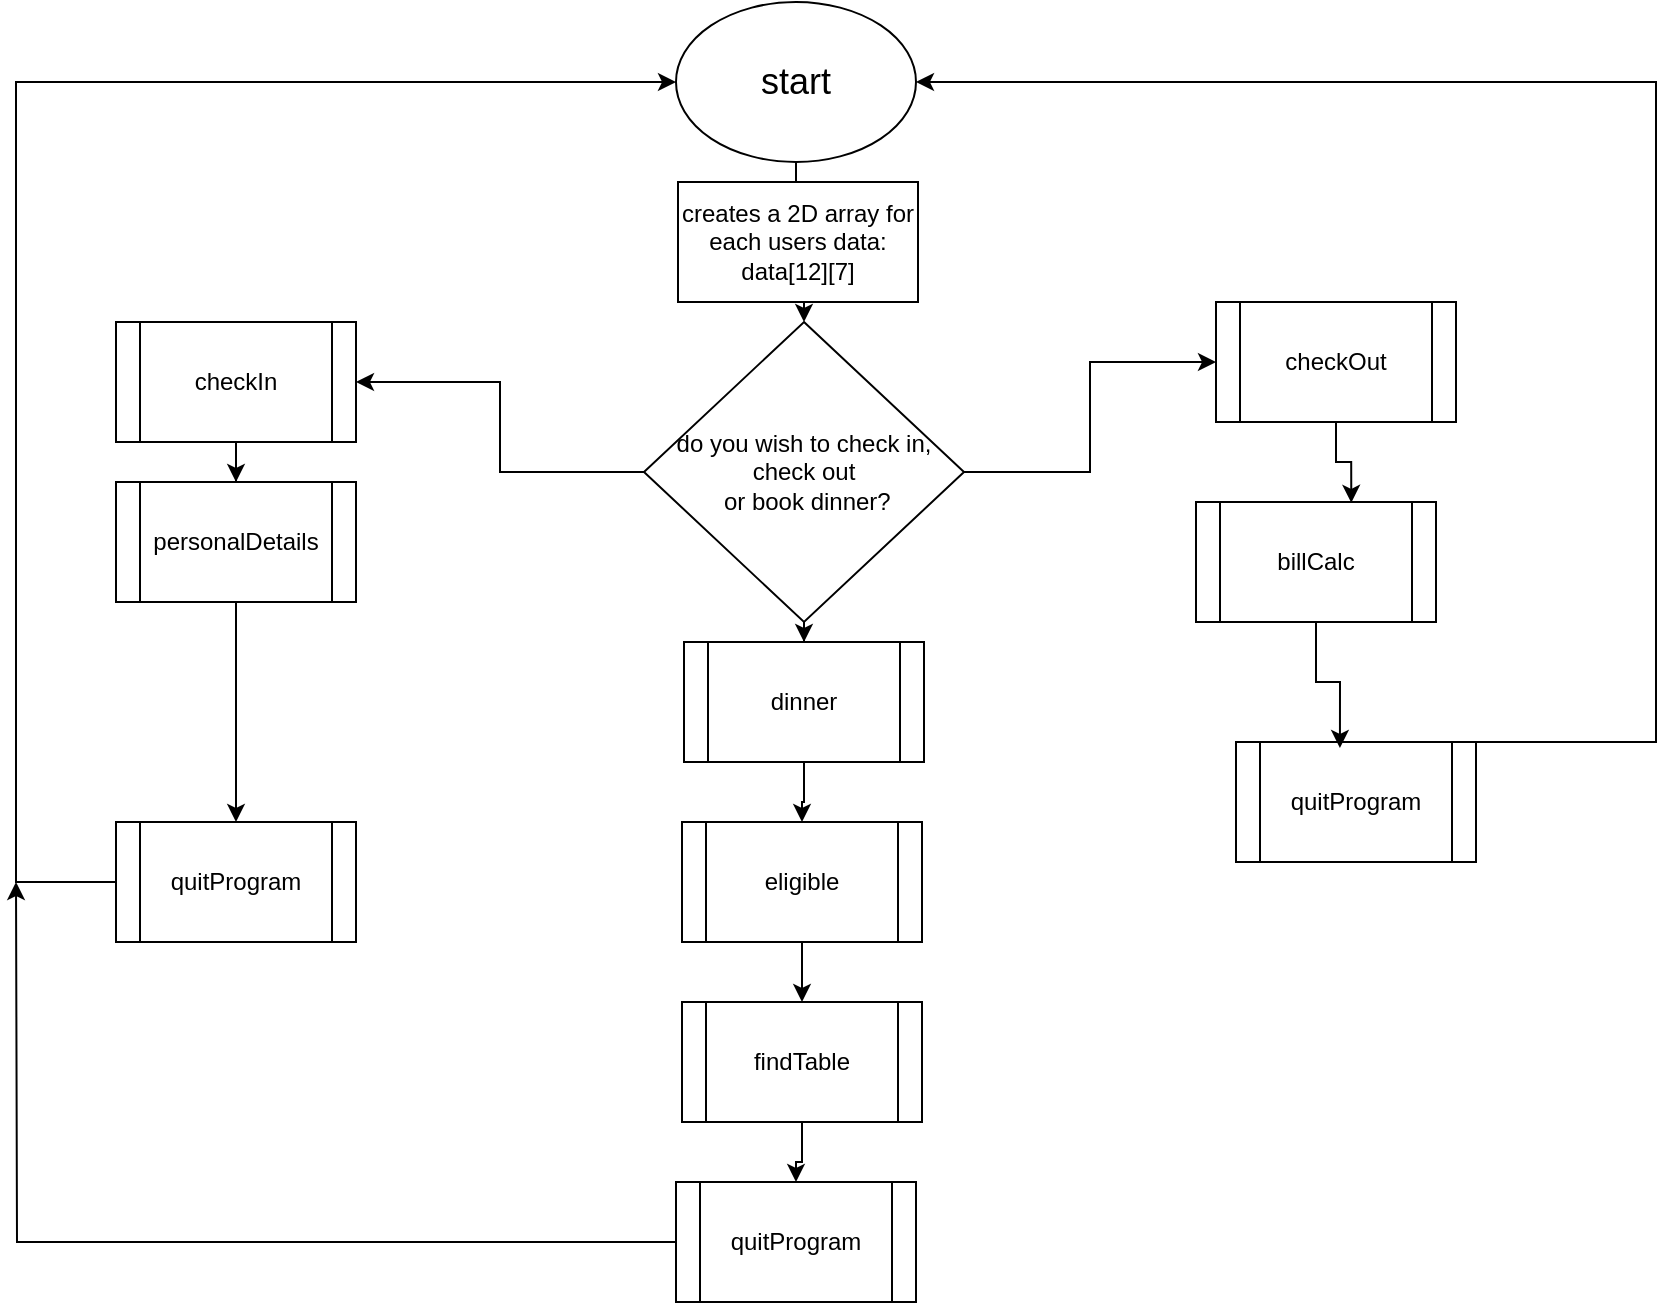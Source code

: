 <mxfile version="24.8.4">
  <diagram name="Page-1" id="GKIm5zr4rOBTvI0o6N9u">
    <mxGraphModel dx="1050" dy="522" grid="1" gridSize="10" guides="1" tooltips="1" connect="1" arrows="1" fold="1" page="1" pageScale="1" pageWidth="827" pageHeight="1169" math="0" shadow="0">
      <root>
        <mxCell id="0" />
        <mxCell id="1" parent="0" />
        <mxCell id="iYpi32ViGrSebuN5KeIt-3" value="" style="edgeStyle=orthogonalEdgeStyle;rounded=0;orthogonalLoop=1;jettySize=auto;html=1;" parent="1" source="iYpi32ViGrSebuN5KeIt-1" target="iYpi32ViGrSebuN5KeIt-2" edge="1">
          <mxGeometry relative="1" as="geometry" />
        </mxCell>
        <mxCell id="iYpi32ViGrSebuN5KeIt-1" value="&lt;font style=&quot;font-size: 18px;&quot;&gt;start&lt;/font&gt;" style="ellipse;whiteSpace=wrap;html=1;" parent="1" vertex="1">
          <mxGeometry x="350" y="20" width="120" height="80" as="geometry" />
        </mxCell>
        <mxCell id="iYpi32ViGrSebuN5KeIt-7" style="edgeStyle=orthogonalEdgeStyle;rounded=0;orthogonalLoop=1;jettySize=auto;html=1;entryX=1;entryY=0.5;entryDx=0;entryDy=0;" parent="1" source="iYpi32ViGrSebuN5KeIt-2" target="iYpi32ViGrSebuN5KeIt-4" edge="1">
          <mxGeometry relative="1" as="geometry">
            <mxPoint x="220" y="200" as="targetPoint" />
          </mxGeometry>
        </mxCell>
        <mxCell id="iYpi32ViGrSebuN5KeIt-8" value="" style="edgeStyle=orthogonalEdgeStyle;rounded=0;orthogonalLoop=1;jettySize=auto;html=1;" parent="1" source="iYpi32ViGrSebuN5KeIt-2" target="iYpi32ViGrSebuN5KeIt-5" edge="1">
          <mxGeometry relative="1" as="geometry" />
        </mxCell>
        <mxCell id="iYpi32ViGrSebuN5KeIt-9" style="edgeStyle=orthogonalEdgeStyle;rounded=0;orthogonalLoop=1;jettySize=auto;html=1;entryX=0;entryY=0.5;entryDx=0;entryDy=0;" parent="1" source="iYpi32ViGrSebuN5KeIt-2" target="iYpi32ViGrSebuN5KeIt-6" edge="1">
          <mxGeometry relative="1" as="geometry" />
        </mxCell>
        <mxCell id="iYpi32ViGrSebuN5KeIt-2" value="do you wish to check in,&lt;div&gt;check out&lt;/div&gt;&lt;div&gt;&amp;nbsp;or book dinner?&lt;/div&gt;" style="rhombus;whiteSpace=wrap;html=1;align=center;" parent="1" vertex="1">
          <mxGeometry x="334" y="180" width="160" height="150" as="geometry" />
        </mxCell>
        <mxCell id="iYpi32ViGrSebuN5KeIt-11" value="" style="edgeStyle=orthogonalEdgeStyle;rounded=0;orthogonalLoop=1;jettySize=auto;html=1;" parent="1" source="iYpi32ViGrSebuN5KeIt-4" target="iYpi32ViGrSebuN5KeIt-10" edge="1">
          <mxGeometry relative="1" as="geometry" />
        </mxCell>
        <mxCell id="iYpi32ViGrSebuN5KeIt-4" value="checkIn" style="shape=process;whiteSpace=wrap;html=1;backgroundOutline=1;" parent="1" vertex="1">
          <mxGeometry x="70" y="180" width="120" height="60" as="geometry" />
        </mxCell>
        <mxCell id="iYpi32ViGrSebuN5KeIt-19" value="" style="edgeStyle=orthogonalEdgeStyle;rounded=0;orthogonalLoop=1;jettySize=auto;html=1;" parent="1" source="iYpi32ViGrSebuN5KeIt-5" target="iYpi32ViGrSebuN5KeIt-18" edge="1">
          <mxGeometry relative="1" as="geometry" />
        </mxCell>
        <mxCell id="iYpi32ViGrSebuN5KeIt-5" value="dinner" style="shape=process;whiteSpace=wrap;html=1;backgroundOutline=1;" parent="1" vertex="1">
          <mxGeometry x="354" y="340" width="120" height="60" as="geometry" />
        </mxCell>
        <mxCell id="iYpi32ViGrSebuN5KeIt-6" value="checkOut" style="shape=process;whiteSpace=wrap;html=1;backgroundOutline=1;" parent="1" vertex="1">
          <mxGeometry x="620" y="170" width="120" height="60" as="geometry" />
        </mxCell>
        <mxCell id="heKLa-xPnCjZXeWw5VQV-2" style="edgeStyle=orthogonalEdgeStyle;rounded=0;orthogonalLoop=1;jettySize=auto;html=1;" edge="1" parent="1" source="iYpi32ViGrSebuN5KeIt-10" target="iYpi32ViGrSebuN5KeIt-16">
          <mxGeometry relative="1" as="geometry" />
        </mxCell>
        <mxCell id="iYpi32ViGrSebuN5KeIt-10" value="personalDetails" style="shape=process;whiteSpace=wrap;html=1;backgroundOutline=1;" parent="1" vertex="1">
          <mxGeometry x="70" y="260" width="120" height="60" as="geometry" />
        </mxCell>
        <mxCell id="iYpi32ViGrSebuN5KeIt-22" style="edgeStyle=orthogonalEdgeStyle;rounded=0;orthogonalLoop=1;jettySize=auto;html=1;entryX=0;entryY=0.5;entryDx=0;entryDy=0;" parent="1" source="iYpi32ViGrSebuN5KeIt-16" target="iYpi32ViGrSebuN5KeIt-1" edge="1">
          <mxGeometry relative="1" as="geometry">
            <Array as="points">
              <mxPoint x="20" y="460" />
              <mxPoint x="20" y="60" />
            </Array>
          </mxGeometry>
        </mxCell>
        <mxCell id="iYpi32ViGrSebuN5KeIt-16" value="quitProgram" style="shape=process;whiteSpace=wrap;html=1;backgroundOutline=1;" parent="1" vertex="1">
          <mxGeometry x="70" y="430" width="120" height="60" as="geometry" />
        </mxCell>
        <mxCell id="iYpi32ViGrSebuN5KeIt-21" value="" style="edgeStyle=orthogonalEdgeStyle;rounded=0;orthogonalLoop=1;jettySize=auto;html=1;" parent="1" source="iYpi32ViGrSebuN5KeIt-18" target="iYpi32ViGrSebuN5KeIt-20" edge="1">
          <mxGeometry relative="1" as="geometry" />
        </mxCell>
        <mxCell id="iYpi32ViGrSebuN5KeIt-18" value="eligible" style="shape=process;whiteSpace=wrap;html=1;backgroundOutline=1;" parent="1" vertex="1">
          <mxGeometry x="353" y="430" width="120" height="60" as="geometry" />
        </mxCell>
        <mxCell id="iYpi32ViGrSebuN5KeIt-25" value="" style="edgeStyle=orthogonalEdgeStyle;rounded=0;orthogonalLoop=1;jettySize=auto;html=1;" parent="1" source="iYpi32ViGrSebuN5KeIt-20" target="iYpi32ViGrSebuN5KeIt-23" edge="1">
          <mxGeometry relative="1" as="geometry" />
        </mxCell>
        <mxCell id="iYpi32ViGrSebuN5KeIt-20" value="findTable" style="shape=process;whiteSpace=wrap;html=1;backgroundOutline=1;" parent="1" vertex="1">
          <mxGeometry x="353" y="520" width="120" height="60" as="geometry" />
        </mxCell>
        <mxCell id="iYpi32ViGrSebuN5KeIt-24" style="edgeStyle=orthogonalEdgeStyle;rounded=0;orthogonalLoop=1;jettySize=auto;html=1;" parent="1" source="iYpi32ViGrSebuN5KeIt-23" edge="1">
          <mxGeometry relative="1" as="geometry">
            <mxPoint x="20" y="460" as="targetPoint" />
          </mxGeometry>
        </mxCell>
        <mxCell id="iYpi32ViGrSebuN5KeIt-23" value="quitProgram" style="shape=process;whiteSpace=wrap;html=1;backgroundOutline=1;" parent="1" vertex="1">
          <mxGeometry x="350" y="610" width="120" height="60" as="geometry" />
        </mxCell>
        <mxCell id="iYpi32ViGrSebuN5KeIt-27" value="billCalc" style="shape=process;whiteSpace=wrap;html=1;backgroundOutline=1;" parent="1" vertex="1">
          <mxGeometry x="610" y="270" width="120" height="60" as="geometry" />
        </mxCell>
        <mxCell id="iYpi32ViGrSebuN5KeIt-28" style="edgeStyle=orthogonalEdgeStyle;rounded=0;orthogonalLoop=1;jettySize=auto;html=1;entryX=0.647;entryY=0.007;entryDx=0;entryDy=0;entryPerimeter=0;" parent="1" source="iYpi32ViGrSebuN5KeIt-6" target="iYpi32ViGrSebuN5KeIt-27" edge="1">
          <mxGeometry relative="1" as="geometry" />
        </mxCell>
        <mxCell id="iYpi32ViGrSebuN5KeIt-33" style="edgeStyle=orthogonalEdgeStyle;rounded=0;orthogonalLoop=1;jettySize=auto;html=1;entryX=1;entryY=0.5;entryDx=0;entryDy=0;" parent="1" source="iYpi32ViGrSebuN5KeIt-30" target="iYpi32ViGrSebuN5KeIt-1" edge="1">
          <mxGeometry relative="1" as="geometry">
            <Array as="points">
              <mxPoint x="840" y="390" />
              <mxPoint x="840" y="60" />
            </Array>
          </mxGeometry>
        </mxCell>
        <mxCell id="iYpi32ViGrSebuN5KeIt-30" value="quitProgram" style="shape=process;whiteSpace=wrap;html=1;backgroundOutline=1;" parent="1" vertex="1">
          <mxGeometry x="630" y="390" width="120" height="60" as="geometry" />
        </mxCell>
        <mxCell id="Kp7KoYTgCoLYN2gOnkEI-1" style="edgeStyle=orthogonalEdgeStyle;rounded=0;orthogonalLoop=1;jettySize=auto;html=1;entryX=0.433;entryY=0.05;entryDx=0;entryDy=0;entryPerimeter=0;" parent="1" source="iYpi32ViGrSebuN5KeIt-27" target="iYpi32ViGrSebuN5KeIt-30" edge="1">
          <mxGeometry relative="1" as="geometry" />
        </mxCell>
        <mxCell id="heKLa-xPnCjZXeWw5VQV-1" value="creates a 2D array for each users data:&lt;div&gt;data[12][7]&lt;/div&gt;" style="rounded=0;whiteSpace=wrap;html=1;" vertex="1" parent="1">
          <mxGeometry x="351" y="110" width="120" height="60" as="geometry" />
        </mxCell>
      </root>
    </mxGraphModel>
  </diagram>
</mxfile>
